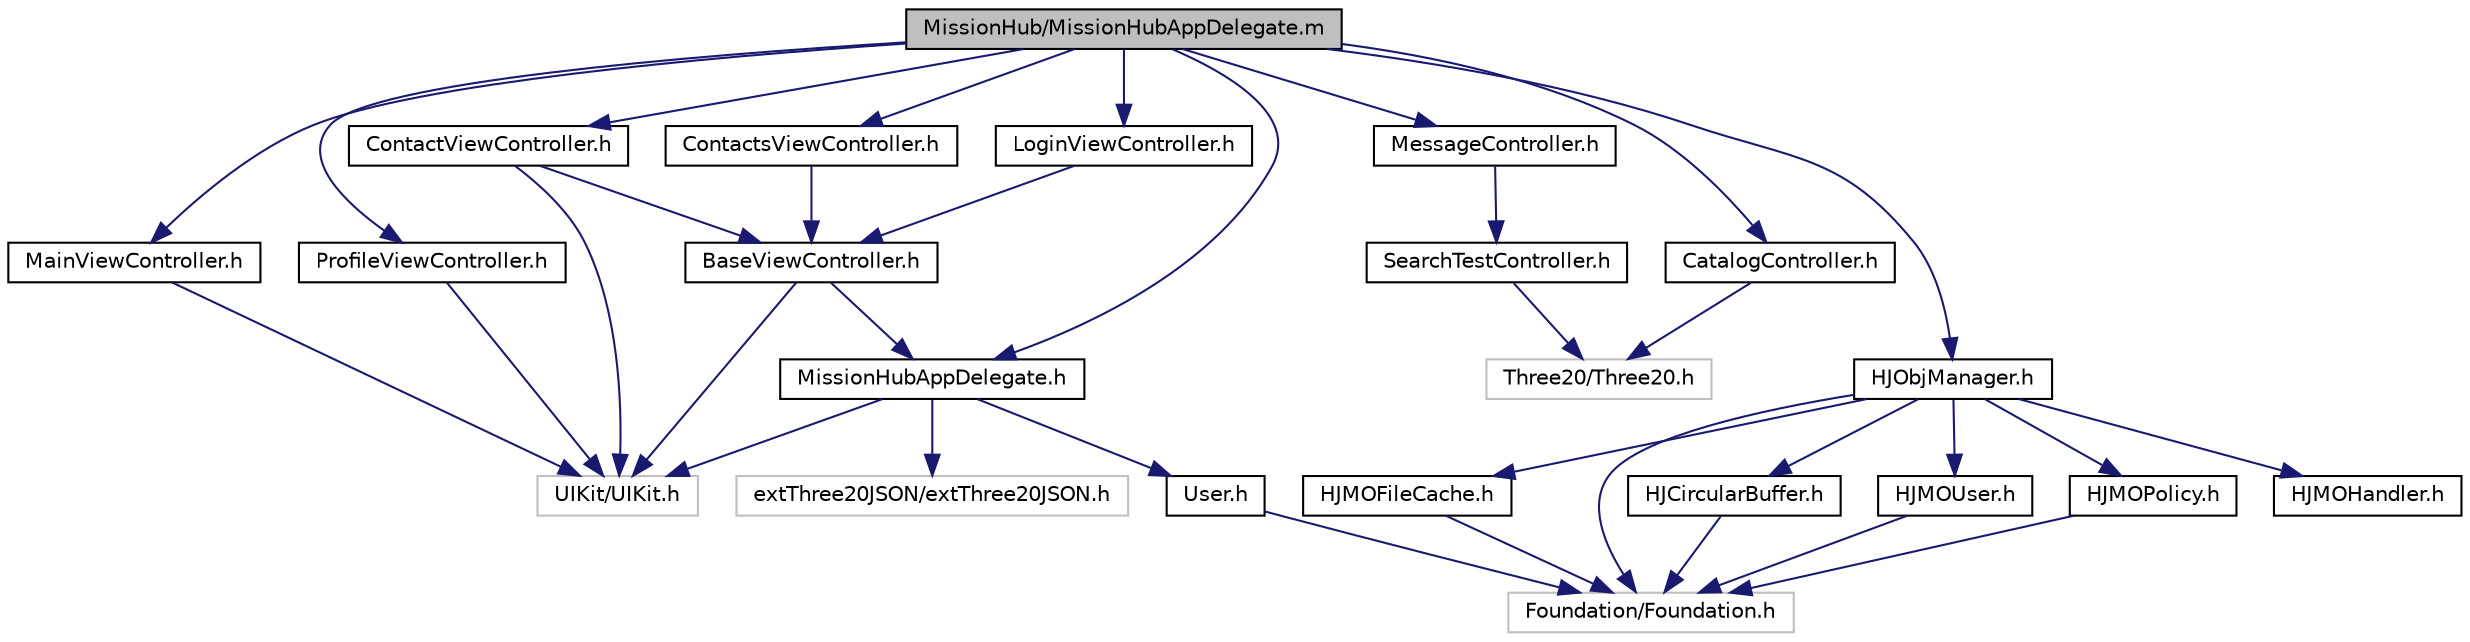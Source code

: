 digraph G
{
  edge [fontname="Helvetica",fontsize="10",labelfontname="Helvetica",labelfontsize="10"];
  node [fontname="Helvetica",fontsize="10",shape=record];
  Node1 [label="MissionHub/MissionHubAppDelegate.m",height=0.2,width=0.4,color="black", fillcolor="grey75", style="filled" fontcolor="black"];
  Node1 -> Node2 [color="midnightblue",fontsize="10",style="solid",fontname="Helvetica"];
  Node2 [label="MissionHubAppDelegate.h",height=0.2,width=0.4,color="black", fillcolor="white", style="filled",URL="$_mission_hub_app_delegate_8h.html"];
  Node2 -> Node3 [color="midnightblue",fontsize="10",style="solid",fontname="Helvetica"];
  Node3 [label="UIKit/UIKit.h",height=0.2,width=0.4,color="grey75", fillcolor="white", style="filled"];
  Node2 -> Node4 [color="midnightblue",fontsize="10",style="solid",fontname="Helvetica"];
  Node4 [label="extThree20JSON/extThree20JSON.h",height=0.2,width=0.4,color="grey75", fillcolor="white", style="filled"];
  Node2 -> Node5 [color="midnightblue",fontsize="10",style="solid",fontname="Helvetica"];
  Node5 [label="User.h",height=0.2,width=0.4,color="black", fillcolor="white", style="filled",URL="$_user_8h.html"];
  Node5 -> Node6 [color="midnightblue",fontsize="10",style="solid",fontname="Helvetica"];
  Node6 [label="Foundation/Foundation.h",height=0.2,width=0.4,color="grey75", fillcolor="white", style="filled"];
  Node1 -> Node7 [color="midnightblue",fontsize="10",style="solid",fontname="Helvetica"];
  Node7 [label="LoginViewController.h",height=0.2,width=0.4,color="black", fillcolor="white", style="filled",URL="$_login_view_controller_8h.html"];
  Node7 -> Node8 [color="midnightblue",fontsize="10",style="solid",fontname="Helvetica"];
  Node8 [label="BaseViewController.h",height=0.2,width=0.4,color="black", fillcolor="white", style="filled",URL="$_base_view_controller_8h.html"];
  Node8 -> Node3 [color="midnightblue",fontsize="10",style="solid",fontname="Helvetica"];
  Node8 -> Node2 [color="midnightblue",fontsize="10",style="solid",fontname="Helvetica"];
  Node1 -> Node9 [color="midnightblue",fontsize="10",style="solid",fontname="Helvetica"];
  Node9 [label="MainViewController.h",height=0.2,width=0.4,color="black", fillcolor="white", style="filled",URL="$_main_view_controller_8h.html"];
  Node9 -> Node3 [color="midnightblue",fontsize="10",style="solid",fontname="Helvetica"];
  Node1 -> Node10 [color="midnightblue",fontsize="10",style="solid",fontname="Helvetica"];
  Node10 [label="ProfileViewController.h",height=0.2,width=0.4,color="black", fillcolor="white", style="filled",URL="$_profile_view_controller_8h.html"];
  Node10 -> Node3 [color="midnightblue",fontsize="10",style="solid",fontname="Helvetica"];
  Node1 -> Node11 [color="midnightblue",fontsize="10",style="solid",fontname="Helvetica"];
  Node11 [label="ContactsViewController.h",height=0.2,width=0.4,color="black", fillcolor="white", style="filled",URL="$_contacts_view_controller_8h.html"];
  Node11 -> Node8 [color="midnightblue",fontsize="10",style="solid",fontname="Helvetica"];
  Node1 -> Node12 [color="midnightblue",fontsize="10",style="solid",fontname="Helvetica"];
  Node12 [label="ContactViewController.h",height=0.2,width=0.4,color="black", fillcolor="white", style="filled",URL="$_contact_view_controller_8h.html"];
  Node12 -> Node3 [color="midnightblue",fontsize="10",style="solid",fontname="Helvetica"];
  Node12 -> Node8 [color="midnightblue",fontsize="10",style="solid",fontname="Helvetica"];
  Node1 -> Node13 [color="midnightblue",fontsize="10",style="solid",fontname="Helvetica"];
  Node13 [label="MessageController.h",height=0.2,width=0.4,color="black", fillcolor="white", style="filled",URL="$_message_controller_8h.html"];
  Node13 -> Node14 [color="midnightblue",fontsize="10",style="solid",fontname="Helvetica"];
  Node14 [label="SearchTestController.h",height=0.2,width=0.4,color="black", fillcolor="white", style="filled",URL="$_search_test_controller_8h.html"];
  Node14 -> Node15 [color="midnightblue",fontsize="10",style="solid",fontname="Helvetica"];
  Node15 [label="Three20/Three20.h",height=0.2,width=0.4,color="grey75", fillcolor="white", style="filled"];
  Node1 -> Node16 [color="midnightblue",fontsize="10",style="solid",fontname="Helvetica"];
  Node16 [label="CatalogController.h",height=0.2,width=0.4,color="black", fillcolor="white", style="filled",URL="$_catalog_controller_8h.html"];
  Node16 -> Node15 [color="midnightblue",fontsize="10",style="solid",fontname="Helvetica"];
  Node1 -> Node17 [color="midnightblue",fontsize="10",style="solid",fontname="Helvetica"];
  Node17 [label="HJObjManager.h",height=0.2,width=0.4,color="black", fillcolor="white", style="filled",URL="$_h_j_obj_manager_8h.html"];
  Node17 -> Node6 [color="midnightblue",fontsize="10",style="solid",fontname="Helvetica"];
  Node17 -> Node18 [color="midnightblue",fontsize="10",style="solid",fontname="Helvetica"];
  Node18 [label="HJCircularBuffer.h",height=0.2,width=0.4,color="black", fillcolor="white", style="filled",URL="$_h_j_circular_buffer_8h.html"];
  Node18 -> Node6 [color="midnightblue",fontsize="10",style="solid",fontname="Helvetica"];
  Node17 -> Node19 [color="midnightblue",fontsize="10",style="solid",fontname="Helvetica"];
  Node19 [label="HJMOHandler.h",height=0.2,width=0.4,color="black", fillcolor="white", style="filled",URL="$_h_j_m_o_handler_8h.html"];
  Node17 -> Node20 [color="midnightblue",fontsize="10",style="solid",fontname="Helvetica"];
  Node20 [label="HJMOUser.h",height=0.2,width=0.4,color="black", fillcolor="white", style="filled",URL="$_h_j_m_o_user_8h.html"];
  Node20 -> Node6 [color="midnightblue",fontsize="10",style="solid",fontname="Helvetica"];
  Node17 -> Node21 [color="midnightblue",fontsize="10",style="solid",fontname="Helvetica"];
  Node21 [label="HJMOPolicy.h",height=0.2,width=0.4,color="black", fillcolor="white", style="filled",URL="$_h_j_m_o_policy_8h.html"];
  Node21 -> Node6 [color="midnightblue",fontsize="10",style="solid",fontname="Helvetica"];
  Node17 -> Node22 [color="midnightblue",fontsize="10",style="solid",fontname="Helvetica"];
  Node22 [label="HJMOFileCache.h",height=0.2,width=0.4,color="black", fillcolor="white", style="filled",URL="$_h_j_m_o_file_cache_8h.html"];
  Node22 -> Node6 [color="midnightblue",fontsize="10",style="solid",fontname="Helvetica"];
}
